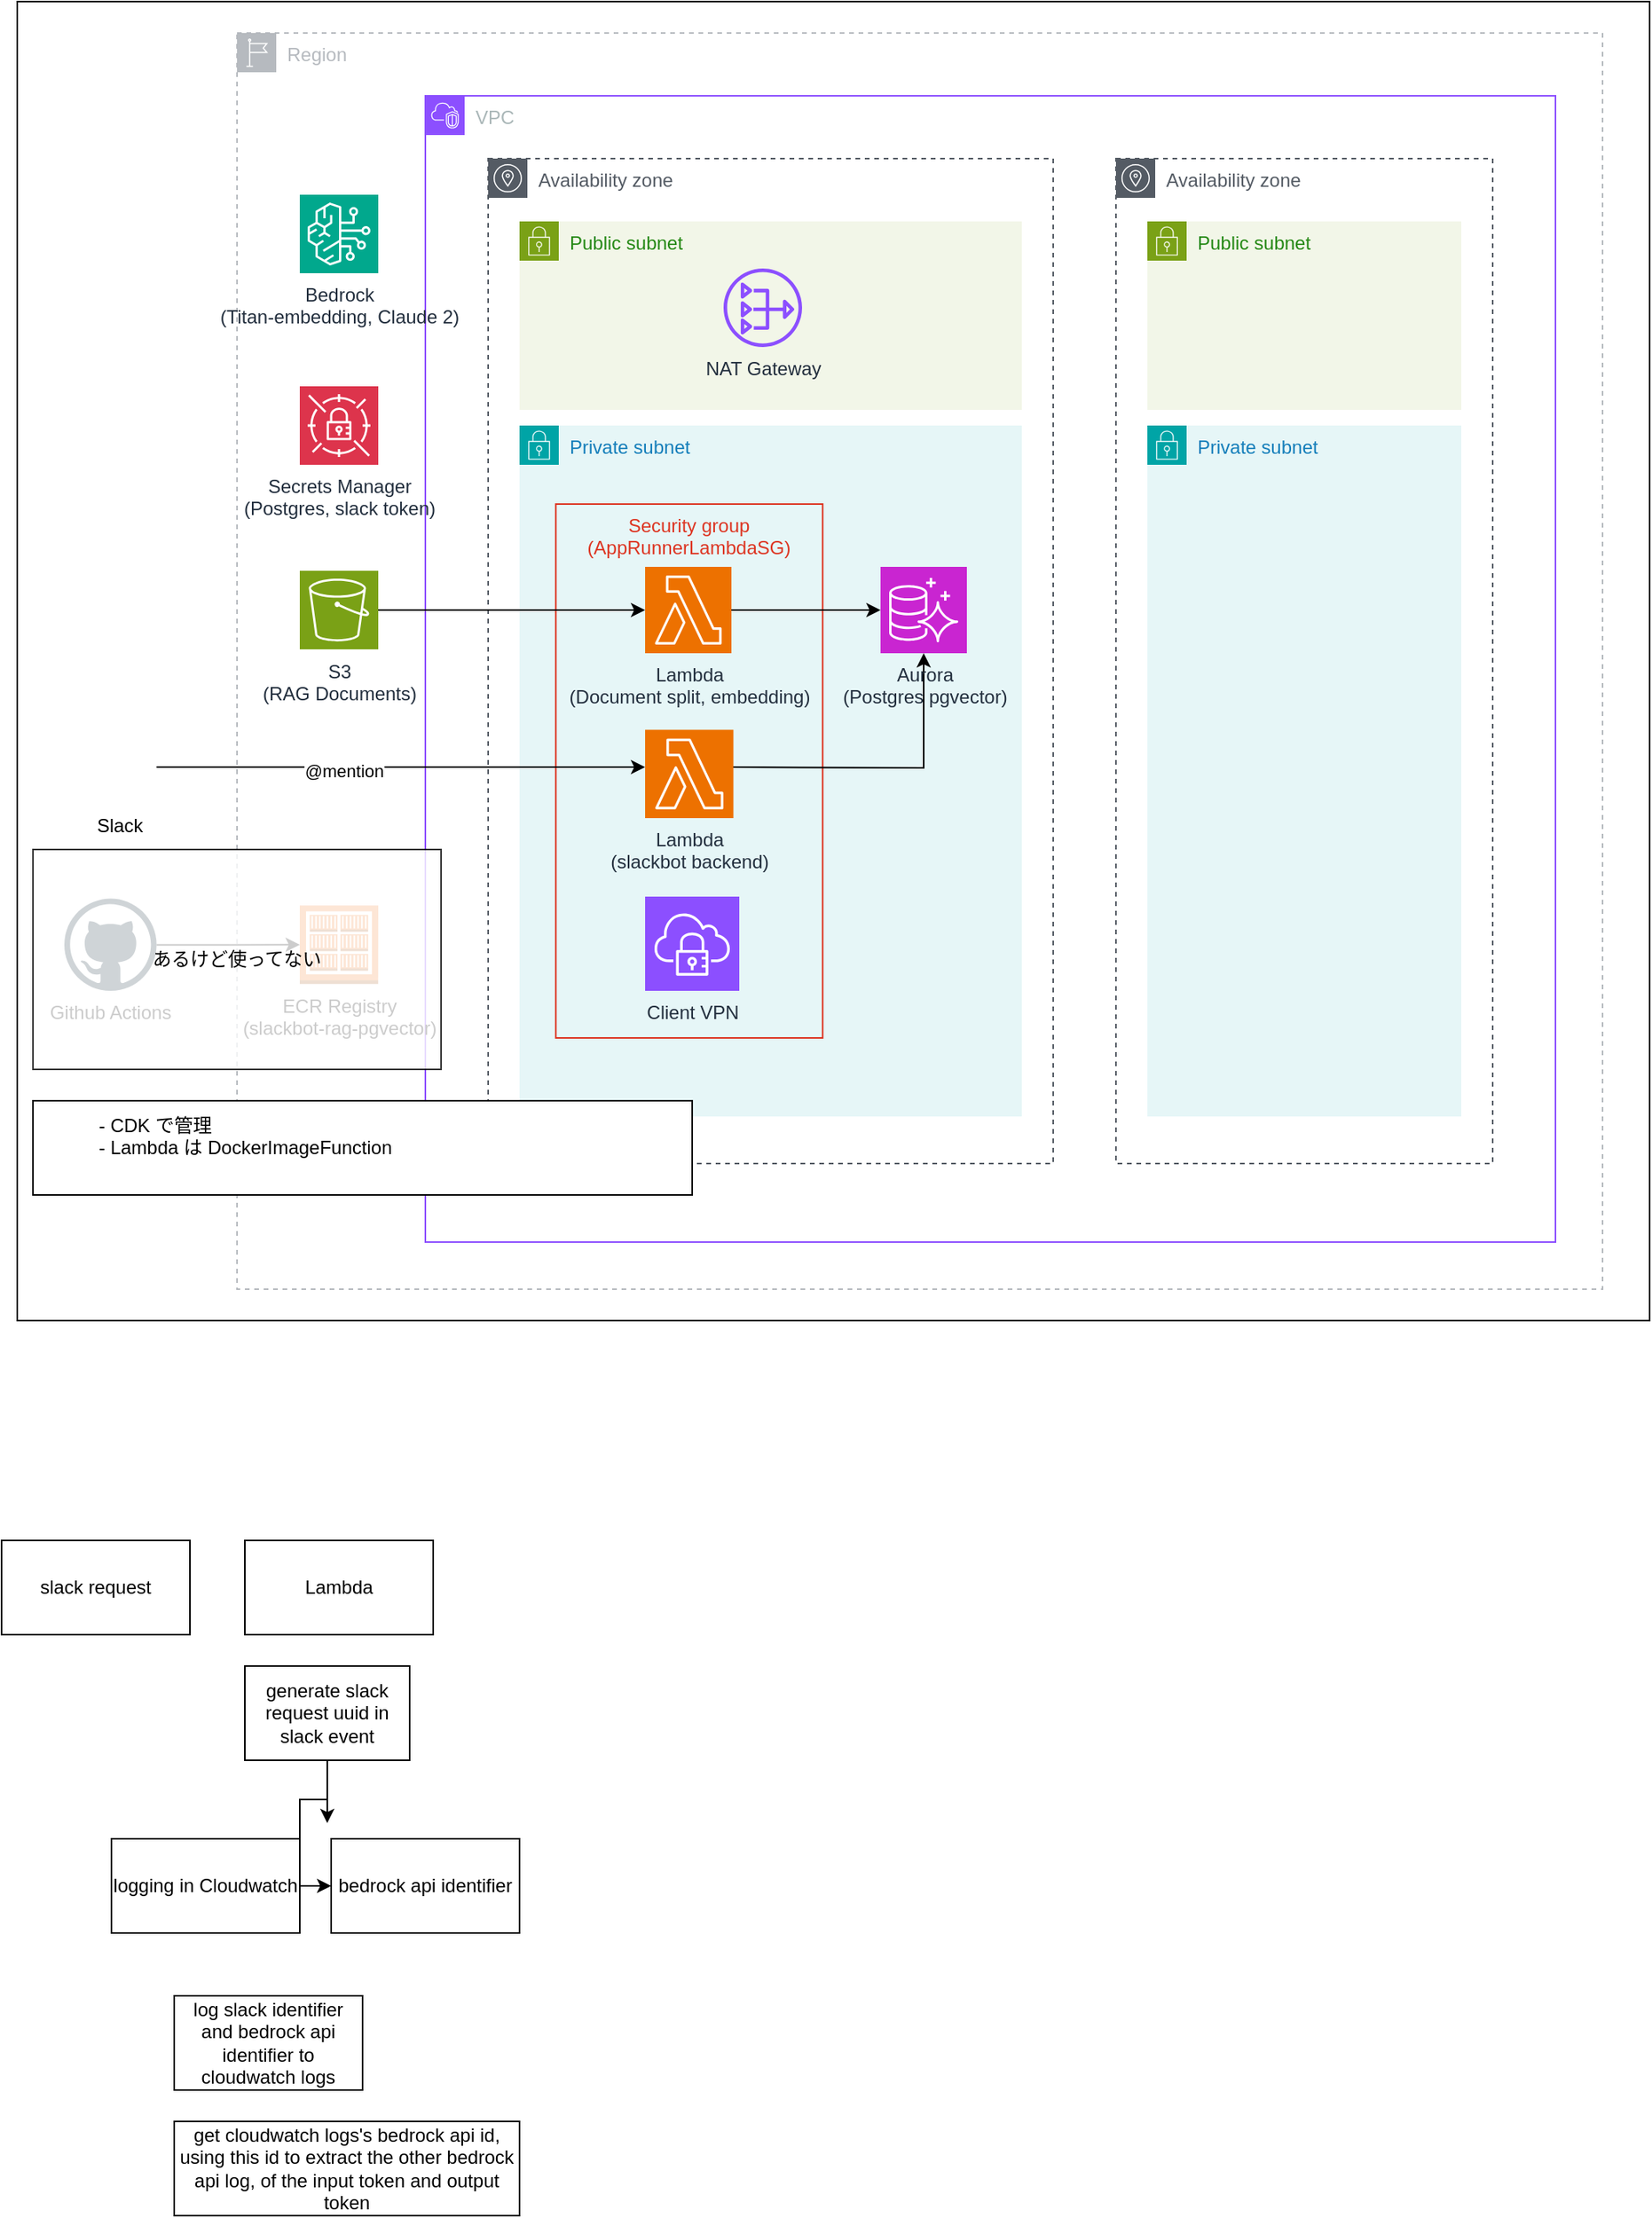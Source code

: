 <mxfile version="22.1.7" type="device">
  <diagram name="ページ1" id="QAiF4Aaqk9YApj9Im4OM">
    <mxGraphModel dx="3593" dy="778" grid="1" gridSize="10" guides="1" tooltips="1" connect="1" arrows="1" fold="1" page="1" pageScale="1" pageWidth="3300" pageHeight="4681" math="0" shadow="0">
      <root>
        <mxCell id="0" />
        <mxCell id="dqaHPJmtfWP8g4gF_vWG-7" value="background" style="locked=1;" parent="0" />
        <mxCell id="dqaHPJmtfWP8g4gF_vWG-8" value="" style="rounded=0;whiteSpace=wrap;html=1;" parent="dqaHPJmtfWP8g4gF_vWG-7" vertex="1">
          <mxGeometry x="-220" y="20" width="1040" height="840" as="geometry" />
        </mxCell>
        <mxCell id="1" value="region" style="locked=1;" parent="0" />
        <mxCell id="2CaprbTfNjuNBtR0sr1v-44" value="Region" style="sketch=0;outlineConnect=0;gradientColor=none;html=1;whiteSpace=wrap;fontSize=12;fontStyle=0;shape=mxgraph.aws4.group;grIcon=mxgraph.aws4.group_region;strokeColor=#B6BABF;fillColor=none;verticalAlign=top;align=left;spacingLeft=30;fontColor=#B6BABF;dashed=1;" parent="1" vertex="1">
          <mxGeometry x="-80" y="40" width="870" height="800" as="geometry" />
        </mxCell>
        <mxCell id="2CaprbTfNjuNBtR0sr1v-15" value="VPC" style="locked=1;" parent="0" />
        <mxCell id="2CaprbTfNjuNBtR0sr1v-16" value="VPC" style="points=[[0,0],[0.25,0],[0.5,0],[0.75,0],[1,0],[1,0.25],[1,0.5],[1,0.75],[1,1],[0.75,1],[0.5,1],[0.25,1],[0,1],[0,0.75],[0,0.5],[0,0.25]];outlineConnect=0;gradientColor=none;html=1;whiteSpace=wrap;fontSize=12;fontStyle=0;container=1;pointerEvents=0;collapsible=0;recursiveResize=0;shape=mxgraph.aws4.group;grIcon=mxgraph.aws4.group_vpc2;strokeColor=#8C4FFF;fillColor=none;verticalAlign=top;align=left;spacingLeft=30;fontColor=#AAB7B8;dashed=0;" parent="2CaprbTfNjuNBtR0sr1v-15" vertex="1">
          <mxGeometry x="40" y="80" width="720" height="730" as="geometry" />
        </mxCell>
        <mxCell id="2CaprbTfNjuNBtR0sr1v-22" value="Availability zone" style="sketch=0;outlineConnect=0;gradientColor=none;html=1;whiteSpace=wrap;fontSize=12;fontStyle=0;shape=mxgraph.aws4.group;grIcon=mxgraph.aws4.group_availability_zone;strokeColor=#545B64;fillColor=none;verticalAlign=top;align=left;spacingLeft=30;fontColor=#545B64;dashed=1;" parent="2CaprbTfNjuNBtR0sr1v-16" vertex="1">
          <mxGeometry x="40" y="40" width="360" height="640" as="geometry" />
        </mxCell>
        <mxCell id="2CaprbTfNjuNBtR0sr1v-23" value="Availability zone" style="sketch=0;outlineConnect=0;gradientColor=none;html=1;whiteSpace=wrap;fontSize=12;fontStyle=0;shape=mxgraph.aws4.group;grIcon=mxgraph.aws4.group_availability_zone;strokeColor=#545B64;fillColor=none;verticalAlign=top;align=left;spacingLeft=30;fontColor=#545B64;dashed=1;" parent="2CaprbTfNjuNBtR0sr1v-16" vertex="1">
          <mxGeometry x="440" y="40" width="240" height="640" as="geometry" />
        </mxCell>
        <mxCell id="2CaprbTfNjuNBtR0sr1v-19" value="az" style="locked=1;" parent="0" />
        <mxCell id="2CaprbTfNjuNBtR0sr1v-5" value="Subnet" style="locked=1;" parent="0" />
        <mxCell id="2CaprbTfNjuNBtR0sr1v-27" value="Public subnet" style="points=[[0,0],[0.25,0],[0.5,0],[0.75,0],[1,0],[1,0.25],[1,0.5],[1,0.75],[1,1],[0.75,1],[0.5,1],[0.25,1],[0,1],[0,0.75],[0,0.5],[0,0.25]];outlineConnect=0;gradientColor=none;html=1;whiteSpace=wrap;fontSize=12;fontStyle=0;container=1;pointerEvents=0;collapsible=0;recursiveResize=0;shape=mxgraph.aws4.group;grIcon=mxgraph.aws4.group_security_group;grStroke=0;strokeColor=#7AA116;fillColor=#F2F6E8;verticalAlign=top;align=left;spacingLeft=30;fontColor=#248814;dashed=0;" parent="2CaprbTfNjuNBtR0sr1v-5" vertex="1">
          <mxGeometry x="100" y="160" width="320" height="120" as="geometry" />
        </mxCell>
        <mxCell id="2CaprbTfNjuNBtR0sr1v-28" value="Private subnet" style="points=[[0,0],[0.25,0],[0.5,0],[0.75,0],[1,0],[1,0.25],[1,0.5],[1,0.75],[1,1],[0.75,1],[0.5,1],[0.25,1],[0,1],[0,0.75],[0,0.5],[0,0.25]];outlineConnect=0;gradientColor=none;html=1;whiteSpace=wrap;fontSize=12;fontStyle=0;container=1;pointerEvents=0;collapsible=0;recursiveResize=0;shape=mxgraph.aws4.group;grIcon=mxgraph.aws4.group_security_group;grStroke=0;strokeColor=#00A4A6;fillColor=#E6F6F7;verticalAlign=top;align=left;spacingLeft=30;fontColor=#147EBA;dashed=0;" parent="2CaprbTfNjuNBtR0sr1v-5" vertex="1">
          <mxGeometry x="100" y="290" width="320" height="440" as="geometry" />
        </mxCell>
        <mxCell id="2CaprbTfNjuNBtR0sr1v-41" value="Public subnet" style="points=[[0,0],[0.25,0],[0.5,0],[0.75,0],[1,0],[1,0.25],[1,0.5],[1,0.75],[1,1],[0.75,1],[0.5,1],[0.25,1],[0,1],[0,0.75],[0,0.5],[0,0.25]];outlineConnect=0;gradientColor=none;html=1;whiteSpace=wrap;fontSize=12;fontStyle=0;container=1;pointerEvents=0;collapsible=0;recursiveResize=0;shape=mxgraph.aws4.group;grIcon=mxgraph.aws4.group_security_group;grStroke=0;strokeColor=#7AA116;fillColor=#F2F6E8;verticalAlign=top;align=left;spacingLeft=30;fontColor=#248814;dashed=0;" parent="2CaprbTfNjuNBtR0sr1v-5" vertex="1">
          <mxGeometry x="500" y="160" width="200" height="120" as="geometry" />
        </mxCell>
        <mxCell id="2CaprbTfNjuNBtR0sr1v-42" value="Private subnet" style="points=[[0,0],[0.25,0],[0.5,0],[0.75,0],[1,0],[1,0.25],[1,0.5],[1,0.75],[1,1],[0.75,1],[0.5,1],[0.25,1],[0,1],[0,0.75],[0,0.5],[0,0.25]];outlineConnect=0;gradientColor=none;html=1;whiteSpace=wrap;fontSize=12;fontStyle=0;container=1;pointerEvents=0;collapsible=0;recursiveResize=0;shape=mxgraph.aws4.group;grIcon=mxgraph.aws4.group_security_group;grStroke=0;strokeColor=#00A4A6;fillColor=#E6F6F7;verticalAlign=top;align=left;spacingLeft=30;fontColor=#147EBA;dashed=0;" parent="2CaprbTfNjuNBtR0sr1v-5" vertex="1">
          <mxGeometry x="500" y="290" width="200" height="440" as="geometry" />
        </mxCell>
        <mxCell id="2CaprbTfNjuNBtR0sr1v-7" value="service" style="" parent="0" />
        <mxCell id="N0LF13FKnxZRLuBpFSfD-9" value="Security group&lt;br&gt;(AppRunnerLambdaSG)" style="fillColor=none;strokeColor=#DD3522;verticalAlign=top;fontStyle=0;fontColor=#DD3522;whiteSpace=wrap;html=1;" parent="2CaprbTfNjuNBtR0sr1v-7" vertex="1">
          <mxGeometry x="123.13" y="340" width="170" height="340" as="geometry" />
        </mxCell>
        <mxCell id="2CaprbTfNjuNBtR0sr1v-47" style="edgeStyle=orthogonalEdgeStyle;rounded=0;orthogonalLoop=1;jettySize=auto;html=1;" parent="2CaprbTfNjuNBtR0sr1v-7" source="2CaprbTfNjuNBtR0sr1v-9" target="2CaprbTfNjuNBtR0sr1v-36" edge="1">
          <mxGeometry relative="1" as="geometry" />
        </mxCell>
        <mxCell id="2CaprbTfNjuNBtR0sr1v-9" value="S3&lt;br&gt;(RAG Documents)" style="sketch=0;points=[[0,0,0],[0.25,0,0],[0.5,0,0],[0.75,0,0],[1,0,0],[0,1,0],[0.25,1,0],[0.5,1,0],[0.75,1,0],[1,1,0],[0,0.25,0],[0,0.5,0],[0,0.75,0],[1,0.25,0],[1,0.5,0],[1,0.75,0]];outlineConnect=0;fontColor=#232F3E;fillColor=#7AA116;strokeColor=#ffffff;dashed=0;verticalLabelPosition=bottom;verticalAlign=top;align=center;html=1;fontSize=12;fontStyle=0;aspect=fixed;shape=mxgraph.aws4.resourceIcon;resIcon=mxgraph.aws4.s3;" parent="2CaprbTfNjuNBtR0sr1v-7" vertex="1">
          <mxGeometry x="-40" y="382.5" width="50" height="50" as="geometry" />
        </mxCell>
        <mxCell id="2CaprbTfNjuNBtR0sr1v-10" value="Secrets Manager&lt;br&gt;(Postgres, slack token)" style="sketch=0;points=[[0,0,0],[0.25,0,0],[0.5,0,0],[0.75,0,0],[1,0,0],[0,1,0],[0.25,1,0],[0.5,1,0],[0.75,1,0],[1,1,0],[0,0.25,0],[0,0.5,0],[0,0.75,0],[1,0.25,0],[1,0.5,0],[1,0.75,0]];outlineConnect=0;fontColor=#232F3E;fillColor=#DD344C;strokeColor=#ffffff;dashed=0;verticalLabelPosition=bottom;verticalAlign=top;align=center;html=1;fontSize=12;fontStyle=0;aspect=fixed;shape=mxgraph.aws4.resourceIcon;resIcon=mxgraph.aws4.secrets_manager;" parent="2CaprbTfNjuNBtR0sr1v-7" vertex="1">
          <mxGeometry x="-40" y="265" width="50" height="50" as="geometry" />
        </mxCell>
        <mxCell id="2CaprbTfNjuNBtR0sr1v-57" style="edgeStyle=orthogonalEdgeStyle;rounded=0;orthogonalLoop=1;jettySize=auto;html=1;" parent="2CaprbTfNjuNBtR0sr1v-7" target="2CaprbTfNjuNBtR0sr1v-34" edge="1">
          <mxGeometry relative="1" as="geometry">
            <mxPoint x="235" y="507.529" as="sourcePoint" />
          </mxGeometry>
        </mxCell>
        <mxCell id="2CaprbTfNjuNBtR0sr1v-33" value="NAT Gateway" style="sketch=0;outlineConnect=0;fontColor=#232F3E;gradientColor=none;fillColor=#8C4FFF;strokeColor=none;dashed=0;verticalLabelPosition=bottom;verticalAlign=top;align=center;html=1;fontSize=12;fontStyle=0;aspect=fixed;pointerEvents=1;shape=mxgraph.aws4.nat_gateway;" parent="2CaprbTfNjuNBtR0sr1v-7" vertex="1">
          <mxGeometry x="230" y="190" width="50" height="50" as="geometry" />
        </mxCell>
        <mxCell id="2CaprbTfNjuNBtR0sr1v-34" value="Aurora&lt;br&gt;(Postgres pgvector)" style="sketch=0;points=[[0,0,0],[0.25,0,0],[0.5,0,0],[0.75,0,0],[1,0,0],[0,1,0],[0.25,1,0],[0.5,1,0],[0.75,1,0],[1,1,0],[0,0.25,0],[0,0.5,0],[0,0.75,0],[1,0.25,0],[1,0.5,0],[1,0.75,0]];outlineConnect=0;fontColor=#232F3E;fillColor=#C925D1;strokeColor=#ffffff;dashed=0;verticalLabelPosition=bottom;verticalAlign=top;align=center;html=1;fontSize=12;fontStyle=0;aspect=fixed;shape=mxgraph.aws4.resourceIcon;resIcon=mxgraph.aws4.aurora;" parent="2CaprbTfNjuNBtR0sr1v-7" vertex="1">
          <mxGeometry x="330" y="380" width="55" height="55" as="geometry" />
        </mxCell>
        <mxCell id="2CaprbTfNjuNBtR0sr1v-36" value="Lambda&lt;br&gt;(Document split, embedding)" style="sketch=0;points=[[0,0,0],[0.25,0,0],[0.5,0,0],[0.75,0,0],[1,0,0],[0,1,0],[0.25,1,0],[0.5,1,0],[0.75,1,0],[1,1,0],[0,0.25,0],[0,0.5,0],[0,0.75,0],[1,0.25,0],[1,0.5,0],[1,0.75,0]];outlineConnect=0;fontColor=#232F3E;fillColor=#ED7100;strokeColor=#ffffff;dashed=0;verticalLabelPosition=bottom;verticalAlign=top;align=center;html=1;fontSize=12;fontStyle=0;aspect=fixed;shape=mxgraph.aws4.resourceIcon;resIcon=mxgraph.aws4.lambda;" parent="2CaprbTfNjuNBtR0sr1v-7" vertex="1">
          <mxGeometry x="180" y="380" width="55" height="55" as="geometry" />
        </mxCell>
        <mxCell id="2CaprbTfNjuNBtR0sr1v-51" style="edgeStyle=orthogonalEdgeStyle;rounded=0;orthogonalLoop=1;jettySize=auto;html=1;entryX=0;entryY=0.5;entryDx=0;entryDy=0;entryPerimeter=0;" parent="2CaprbTfNjuNBtR0sr1v-7" source="2CaprbTfNjuNBtR0sr1v-36" target="2CaprbTfNjuNBtR0sr1v-34" edge="1">
          <mxGeometry relative="1" as="geometry" />
        </mxCell>
        <mxCell id="2CaprbTfNjuNBtR0sr1v-53" value="Slack" style="shape=image;html=1;verticalAlign=top;verticalLabelPosition=bottom;labelBackgroundColor=#ffffff;imageAspect=0;aspect=fixed;image=https://cdn2.iconfinder.com/data/icons/social-media-2285/512/1_Slack_colored_svg-128.png" parent="2CaprbTfNjuNBtR0sr1v-7" vertex="1">
          <mxGeometry x="-178.75" y="483.75" width="47.5" height="47.5" as="geometry" />
        </mxCell>
        <mxCell id="2CaprbTfNjuNBtR0sr1v-54" style="edgeStyle=orthogonalEdgeStyle;rounded=0;orthogonalLoop=1;jettySize=auto;html=1;entryX=0;entryY=0.5;entryDx=0;entryDy=0;entryPerimeter=0;" parent="2CaprbTfNjuNBtR0sr1v-7" source="2CaprbTfNjuNBtR0sr1v-53" edge="1">
          <mxGeometry relative="1" as="geometry">
            <mxPoint x="180" y="507.5" as="targetPoint" />
          </mxGeometry>
        </mxCell>
        <mxCell id="FyJw7pZViwsYU64niirW-5" value="@mention" style="edgeLabel;html=1;align=center;verticalAlign=middle;resizable=0;points=[];" parent="2CaprbTfNjuNBtR0sr1v-54" vertex="1" connectable="0">
          <mxGeometry x="-0.241" y="-2" relative="1" as="geometry">
            <mxPoint as="offset" />
          </mxGeometry>
        </mxCell>
        <mxCell id="dqaHPJmtfWP8g4gF_vWG-1" value="ECR Registry&lt;br&gt;(slackbot-rag-pgvector)" style="outlineConnect=0;dashed=0;verticalLabelPosition=bottom;verticalAlign=top;align=center;html=1;shape=mxgraph.aws3.ecr_registry;fillColor=#F58534;gradientColor=none;" parent="2CaprbTfNjuNBtR0sr1v-7" vertex="1">
          <mxGeometry x="-40" y="595.63" width="50" height="50" as="geometry" />
        </mxCell>
        <mxCell id="dqaHPJmtfWP8g4gF_vWG-3" value="Github Actions" style="dashed=0;outlineConnect=0;html=1;align=center;labelPosition=center;verticalLabelPosition=bottom;verticalAlign=top;shape=mxgraph.weblogos.github" parent="2CaprbTfNjuNBtR0sr1v-7" vertex="1">
          <mxGeometry x="-190" y="591.25" width="58.75" height="58.75" as="geometry" />
        </mxCell>
        <mxCell id="dqaHPJmtfWP8g4gF_vWG-4" style="edgeStyle=orthogonalEdgeStyle;rounded=0;orthogonalLoop=1;jettySize=auto;html=1;entryX=0;entryY=0.5;entryDx=0;entryDy=0;entryPerimeter=0;" parent="2CaprbTfNjuNBtR0sr1v-7" source="dqaHPJmtfWP8g4gF_vWG-3" target="dqaHPJmtfWP8g4gF_vWG-1" edge="1">
          <mxGeometry relative="1" as="geometry" />
        </mxCell>
        <mxCell id="dqaHPJmtfWP8g4gF_vWG-9" value="Bedrock&lt;br&gt;(Titan-embedding, Claude 2)" style="sketch=0;points=[[0,0,0],[0.25,0,0],[0.5,0,0],[0.75,0,0],[1,0,0],[0,1,0],[0.25,1,0],[0.5,1,0],[0.75,1,0],[1,1,0],[0,0.25,0],[0,0.5,0],[0,0.75,0],[1,0.25,0],[1,0.5,0],[1,0.75,0]];outlineConnect=0;fontColor=#232F3E;fillColor=#01A88D;strokeColor=#ffffff;dashed=0;verticalLabelPosition=bottom;verticalAlign=top;align=center;html=1;fontSize=12;fontStyle=0;aspect=fixed;shape=mxgraph.aws4.resourceIcon;resIcon=mxgraph.aws4.bedrock;" parent="2CaprbTfNjuNBtR0sr1v-7" vertex="1">
          <mxGeometry x="-40" y="143" width="50" height="50" as="geometry" />
        </mxCell>
        <mxCell id="FyJw7pZViwsYU64niirW-1" value="Client VPN" style="sketch=0;points=[[0,0,0],[0.25,0,0],[0.5,0,0],[0.75,0,0],[1,0,0],[0,1,0],[0.25,1,0],[0.5,1,0],[0.75,1,0],[1,1,0],[0,0.25,0],[0,0.5,0],[0,0.75,0],[1,0.25,0],[1,0.5,0],[1,0.75,0]];outlineConnect=0;fontColor=#232F3E;fillColor=#8C4FFF;strokeColor=#ffffff;dashed=0;verticalLabelPosition=bottom;verticalAlign=top;align=center;html=1;fontSize=12;fontStyle=0;aspect=fixed;shape=mxgraph.aws4.resourceIcon;resIcon=mxgraph.aws4.client_vpn;" parent="2CaprbTfNjuNBtR0sr1v-7" vertex="1">
          <mxGeometry x="180" y="590" width="60" height="60" as="geometry" />
        </mxCell>
        <mxCell id="FyJw7pZViwsYU64niirW-2" value="Lambda&lt;br&gt;(slackbot backend)" style="sketch=0;points=[[0,0,0],[0.25,0,0],[0.5,0,0],[0.75,0,0],[1,0,0],[0,1,0],[0.25,1,0],[0.5,1,0],[0.75,1,0],[1,1,0],[0,0.25,0],[0,0.5,0],[0,0.75,0],[1,0.25,0],[1,0.5,0],[1,0.75,0]];outlineConnect=0;fontColor=#232F3E;fillColor=#ED7100;strokeColor=#ffffff;dashed=0;verticalLabelPosition=bottom;verticalAlign=top;align=center;html=1;fontSize=12;fontStyle=0;aspect=fixed;shape=mxgraph.aws4.resourceIcon;resIcon=mxgraph.aws4.lambda;" parent="2CaprbTfNjuNBtR0sr1v-7" vertex="1">
          <mxGeometry x="180" y="483.75" width="56.25" height="56.25" as="geometry" />
        </mxCell>
        <mxCell id="FyJw7pZViwsYU64niirW-4" value="あるけど使ってない" style="rounded=0;whiteSpace=wrap;html=1;opacity=80;" parent="2CaprbTfNjuNBtR0sr1v-7" vertex="1">
          <mxGeometry x="-210" y="560" width="260" height="140" as="geometry" />
        </mxCell>
        <mxCell id="FyJw7pZViwsYU64niirW-6" value="&lt;blockquote style=&quot;margin: 0 0 0 40px; border: none; padding: 0px;&quot;&gt;- CDK で管理&lt;br&gt;- Lambda は DockerImageFunction&lt;/blockquote&gt;&lt;div style=&quot;&quot;&gt;&lt;br&gt;&lt;/div&gt;" style="rounded=0;whiteSpace=wrap;html=1;align=left;" parent="2CaprbTfNjuNBtR0sr1v-7" vertex="1">
          <mxGeometry x="-210" y="720" width="420" height="60" as="geometry" />
        </mxCell>
        <mxCell id="43VNXpArgDtkXReRoWrw-1" value="slack request" style="rounded=0;whiteSpace=wrap;html=1;" vertex="1" parent="2CaprbTfNjuNBtR0sr1v-7">
          <mxGeometry x="-230" y="1000" width="120" height="60" as="geometry" />
        </mxCell>
        <mxCell id="43VNXpArgDtkXReRoWrw-2" value="Lambda" style="rounded=0;whiteSpace=wrap;html=1;" vertex="1" parent="2CaprbTfNjuNBtR0sr1v-7">
          <mxGeometry x="-75" y="1000" width="120" height="60" as="geometry" />
        </mxCell>
        <mxCell id="43VNXpArgDtkXReRoWrw-6" style="edgeStyle=orthogonalEdgeStyle;rounded=0;orthogonalLoop=1;jettySize=auto;html=1;entryX=0;entryY=0.5;entryDx=0;entryDy=0;" edge="1" parent="2CaprbTfNjuNBtR0sr1v-7" source="43VNXpArgDtkXReRoWrw-3" target="43VNXpArgDtkXReRoWrw-5">
          <mxGeometry relative="1" as="geometry" />
        </mxCell>
        <mxCell id="43VNXpArgDtkXReRoWrw-7" style="edgeStyle=orthogonalEdgeStyle;rounded=0;orthogonalLoop=1;jettySize=auto;html=1;" edge="1" parent="2CaprbTfNjuNBtR0sr1v-7" source="43VNXpArgDtkXReRoWrw-3">
          <mxGeometry relative="1" as="geometry">
            <mxPoint x="-22.5" y="1180" as="targetPoint" />
          </mxGeometry>
        </mxCell>
        <mxCell id="43VNXpArgDtkXReRoWrw-3" value="generate slack request uuid in slack event" style="rounded=0;whiteSpace=wrap;html=1;" vertex="1" parent="2CaprbTfNjuNBtR0sr1v-7">
          <mxGeometry x="-75" y="1080" width="105" height="60" as="geometry" />
        </mxCell>
        <mxCell id="43VNXpArgDtkXReRoWrw-4" value="logging in Cloudwatch" style="rounded=0;whiteSpace=wrap;html=1;" vertex="1" parent="2CaprbTfNjuNBtR0sr1v-7">
          <mxGeometry x="-160" y="1190" width="120" height="60" as="geometry" />
        </mxCell>
        <mxCell id="43VNXpArgDtkXReRoWrw-5" value="bedrock api identifier" style="rounded=0;whiteSpace=wrap;html=1;" vertex="1" parent="2CaprbTfNjuNBtR0sr1v-7">
          <mxGeometry x="-20" y="1190" width="120" height="60" as="geometry" />
        </mxCell>
        <mxCell id="43VNXpArgDtkXReRoWrw-8" value="log slack identifier and bedrock api identifier to cloudwatch logs" style="rounded=0;whiteSpace=wrap;html=1;" vertex="1" parent="2CaprbTfNjuNBtR0sr1v-7">
          <mxGeometry x="-120" y="1290" width="120" height="60" as="geometry" />
        </mxCell>
        <mxCell id="43VNXpArgDtkXReRoWrw-9" value="get cloudwatch logs&#39;s bedrock api id, using this id to extract the other bedrock api log, of the input token and output token" style="rounded=0;whiteSpace=wrap;html=1;" vertex="1" parent="2CaprbTfNjuNBtR0sr1v-7">
          <mxGeometry x="-120" y="1370" width="220" height="60" as="geometry" />
        </mxCell>
      </root>
    </mxGraphModel>
  </diagram>
</mxfile>
